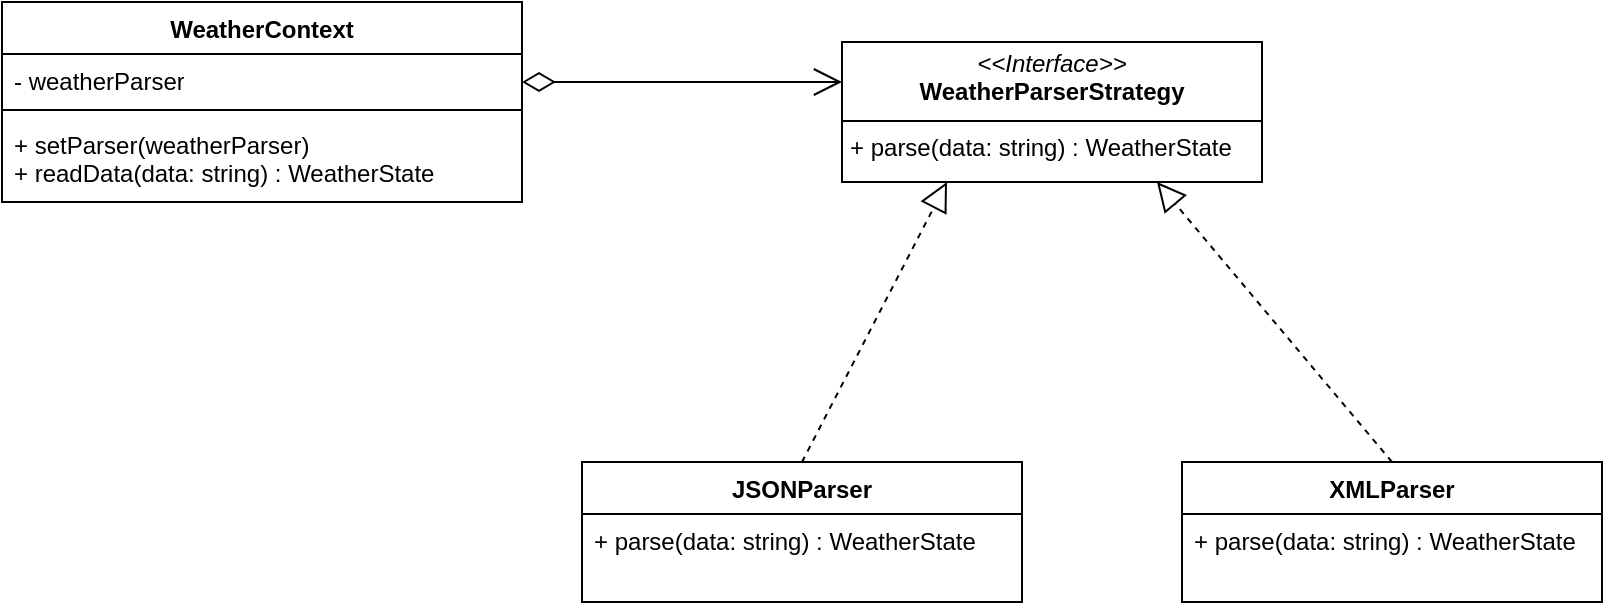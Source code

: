<mxfile version="22.1.22" type="embed">
  <diagram name="Page-1" id="GBGmVqDWgZDGhen0g_vq">
    <mxGraphModel dx="1087" dy="752" grid="1" gridSize="10" guides="1" tooltips="1" connect="1" arrows="1" fold="1" page="1" pageScale="1" pageWidth="1600" pageHeight="900" math="0" shadow="0">
      <root>
        <mxCell id="0" />
        <mxCell id="1" parent="0" />
        <object label="WeatherContext" weatherState="WeatherState" id="OVgkkTsfn2CKIyNb1T31-11">
          <mxCell style="swimlane;fontStyle=1;align=center;verticalAlign=top;childLayout=stackLayout;horizontal=1;startSize=26;horizontalStack=0;resizeParent=1;resizeParentMax=0;resizeLast=0;collapsible=1;marginBottom=0;whiteSpace=wrap;html=1;" parent="1" vertex="1">
            <mxGeometry x="690" y="310" width="260" height="100" as="geometry" />
          </mxCell>
        </object>
        <mxCell id="OVgkkTsfn2CKIyNb1T31-12" value="- weatherParser" style="text;strokeColor=none;fillColor=none;align=left;verticalAlign=top;spacingLeft=4;spacingRight=4;overflow=hidden;rotatable=0;points=[[0,0.5],[1,0.5]];portConstraint=eastwest;whiteSpace=wrap;html=1;" parent="OVgkkTsfn2CKIyNb1T31-11" vertex="1">
          <mxGeometry y="26" width="260" height="24" as="geometry" />
        </mxCell>
        <mxCell id="OVgkkTsfn2CKIyNb1T31-13" value="" style="line;strokeWidth=1;fillColor=none;align=left;verticalAlign=middle;spacingTop=-1;spacingLeft=3;spacingRight=3;rotatable=0;labelPosition=right;points=[];portConstraint=eastwest;strokeColor=inherit;" parent="OVgkkTsfn2CKIyNb1T31-11" vertex="1">
          <mxGeometry y="50" width="260" height="8" as="geometry" />
        </mxCell>
        <mxCell id="OVgkkTsfn2CKIyNb1T31-14" value="+ setParser(weatherParser)&lt;div&gt;&lt;div style=&quot;forced-color-adjust: none; box-shadow: none !important;&quot;&gt;+ readData(data: string) : WeatherState&lt;/div&gt;&lt;div style=&quot;forced-color-adjust: none; box-shadow: none !important;&quot;&gt;&lt;div style=&quot;forced-color-adjust: none; box-shadow: none !important;&quot;&gt;&lt;br style=&quot;forced-color-adjust: none; color: rgb(255, 255, 255); background-color: rgb(27, 29, 30); box-shadow: none !important;&quot;&gt;&lt;/div&gt;&lt;/div&gt;&lt;/div&gt;" style="text;strokeColor=none;fillColor=none;align=left;verticalAlign=top;spacingLeft=4;spacingRight=4;overflow=hidden;rotatable=0;points=[[0,0.5],[1,0.5]];portConstraint=eastwest;whiteSpace=wrap;html=1;" parent="OVgkkTsfn2CKIyNb1T31-11" vertex="1">
          <mxGeometry y="58" width="260" height="42" as="geometry" />
        </mxCell>
        <mxCell id="OVgkkTsfn2CKIyNb1T31-15" value="&lt;p style=&quot;margin:0px;margin-top:4px;text-align:center;&quot;&gt;&lt;i&gt;&amp;lt;&amp;lt;Interface&amp;gt;&amp;gt;&lt;/i&gt;&lt;br&gt;&lt;b&gt;WeatherParserStrategy&lt;/b&gt;&lt;/p&gt;&lt;hr size=&quot;1&quot; style=&quot;border-style:solid;&quot;&gt;&lt;p style=&quot;margin:0px;margin-left:4px;&quot;&gt;+ parse(data: string) : WeatherState&lt;br&gt;&lt;br&gt;&lt;/p&gt;" style="verticalAlign=top;align=left;overflow=fill;html=1;whiteSpace=wrap;" parent="1" vertex="1">
          <mxGeometry x="1110" y="330" width="210" height="70" as="geometry" />
        </mxCell>
        <mxCell id="1TGPjlGgqZZOH0j4-UuG-2" value="" style="endArrow=open;html=1;endSize=12;startArrow=diamondThin;startSize=14;startFill=0;edgeStyle=orthogonalEdgeStyle;align=left;verticalAlign=bottom;rounded=0;" parent="1" edge="1">
          <mxGeometry x="-1" y="3" relative="1" as="geometry">
            <mxPoint x="950" y="350" as="sourcePoint" />
            <mxPoint x="1110" y="350" as="targetPoint" />
          </mxGeometry>
        </mxCell>
        <mxCell id="1TGPjlGgqZZOH0j4-UuG-3" value="JSONParser" style="swimlane;fontStyle=1;align=center;verticalAlign=top;childLayout=stackLayout;horizontal=1;startSize=26;horizontalStack=0;resizeParent=1;resizeParentMax=0;resizeLast=0;collapsible=1;marginBottom=0;whiteSpace=wrap;html=1;" parent="1" vertex="1">
          <mxGeometry x="980" y="540" width="220" height="70" as="geometry" />
        </mxCell>
        <mxCell id="1TGPjlGgqZZOH0j4-UuG-4" value="&lt;div&gt;&lt;div&gt;+ parse(data: string) : WeatherState&lt;br&gt;&lt;/div&gt;&lt;/div&gt;" style="text;strokeColor=none;fillColor=none;align=left;verticalAlign=top;spacingLeft=4;spacingRight=4;overflow=hidden;rotatable=0;points=[[0,0.5],[1,0.5]];portConstraint=eastwest;whiteSpace=wrap;html=1;" parent="1TGPjlGgqZZOH0j4-UuG-3" vertex="1">
          <mxGeometry y="26" width="220" height="44" as="geometry" />
        </mxCell>
        <mxCell id="1TGPjlGgqZZOH0j4-UuG-8" value="XMLParser" style="swimlane;fontStyle=1;align=center;verticalAlign=top;childLayout=stackLayout;horizontal=1;startSize=26;horizontalStack=0;resizeParent=1;resizeParentMax=0;resizeLast=0;collapsible=1;marginBottom=0;whiteSpace=wrap;html=1;" parent="1" vertex="1">
          <mxGeometry x="1280" y="540" width="210" height="70" as="geometry" />
        </mxCell>
        <mxCell id="1TGPjlGgqZZOH0j4-UuG-9" value="&lt;div&gt;&lt;div&gt;+ parse(data: string) : WeatherState&lt;br&gt;&lt;/div&gt;&lt;/div&gt;" style="text;strokeColor=none;fillColor=none;align=left;verticalAlign=top;spacingLeft=4;spacingRight=4;overflow=hidden;rotatable=0;points=[[0,0.5],[1,0.5]];portConstraint=eastwest;whiteSpace=wrap;html=1;" parent="1TGPjlGgqZZOH0j4-UuG-8" vertex="1">
          <mxGeometry y="26" width="210" height="44" as="geometry" />
        </mxCell>
        <mxCell id="1TGPjlGgqZZOH0j4-UuG-18" value="" style="endArrow=block;dashed=1;endFill=0;endSize=12;html=1;rounded=0;entryX=0.25;entryY=1;entryDx=0;entryDy=0;exitX=0.5;exitY=0;exitDx=0;exitDy=0;" parent="1" source="1TGPjlGgqZZOH0j4-UuG-3" target="OVgkkTsfn2CKIyNb1T31-15" edge="1">
          <mxGeometry width="160" relative="1" as="geometry">
            <mxPoint x="810" y="520" as="sourcePoint" />
            <mxPoint x="970" y="520" as="targetPoint" />
          </mxGeometry>
        </mxCell>
        <mxCell id="1TGPjlGgqZZOH0j4-UuG-20" value="" style="endArrow=block;dashed=1;endFill=0;endSize=12;html=1;rounded=0;entryX=0.75;entryY=1;entryDx=0;entryDy=0;exitX=0.5;exitY=0;exitDx=0;exitDy=0;" parent="1" source="1TGPjlGgqZZOH0j4-UuG-8" target="OVgkkTsfn2CKIyNb1T31-15" edge="1">
          <mxGeometry width="160" relative="1" as="geometry">
            <mxPoint x="810" y="520" as="sourcePoint" />
            <mxPoint x="970" y="520" as="targetPoint" />
          </mxGeometry>
        </mxCell>
      </root>
    </mxGraphModel>
  </diagram>
</mxfile>

